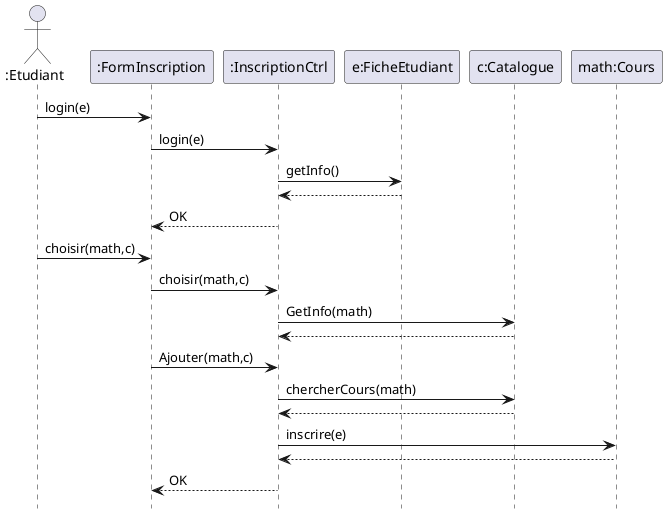@startuml sd2021

hide circle
hide empty members
hide methods
hide footbox




actor ":Etudiant"
":Etudiant" -> ":FormInscription" : login(e)
":FormInscription" -> ":InscriptionCtrl" : login(e)
":InscriptionCtrl" -> "e:FicheEtudiant" : getInfo()
"e:FicheEtudiant" --> ":InscriptionCtrl"
":InscriptionCtrl" --> ":FormInscription" : OK
":Etudiant" -> ":FormInscription" : choisir(math,c)
":FormInscription" -> ":InscriptionCtrl" : choisir(math,c)
":InscriptionCtrl" -> "c:Catalogue" : GetInfo(math)
"c:Catalogue" --> ":InscriptionCtrl"
'":InscriptionCtrl" --> ":FormInscription"
":FormInscription" -> ":InscriptionCtrl" : Ajouter(math,c)
":InscriptionCtrl" -> "c:Catalogue" : chercherCours(math)
"c:Catalogue" --> ":InscriptionCtrl"
":InscriptionCtrl" -> "math:Cours" : inscrire(e)
"math:Cours" --> ":InscriptionCtrl"
":InscriptionCtrl" --> ":FormInscription" : OK

@enduml